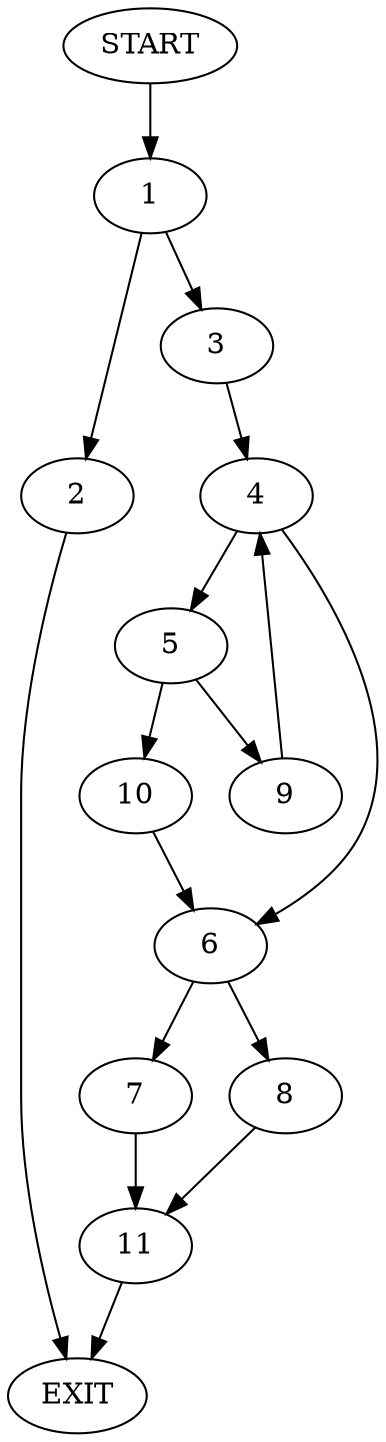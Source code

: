digraph {
0 [label="START"]
12 [label="EXIT"]
0 -> 1
1 -> 2
1 -> 3
3 -> 4
2 -> 12
4 -> 5
4 -> 6
6 -> 7
6 -> 8
5 -> 9
5 -> 10
9 -> 4
10 -> 6
8 -> 11
7 -> 11
11 -> 12
}
